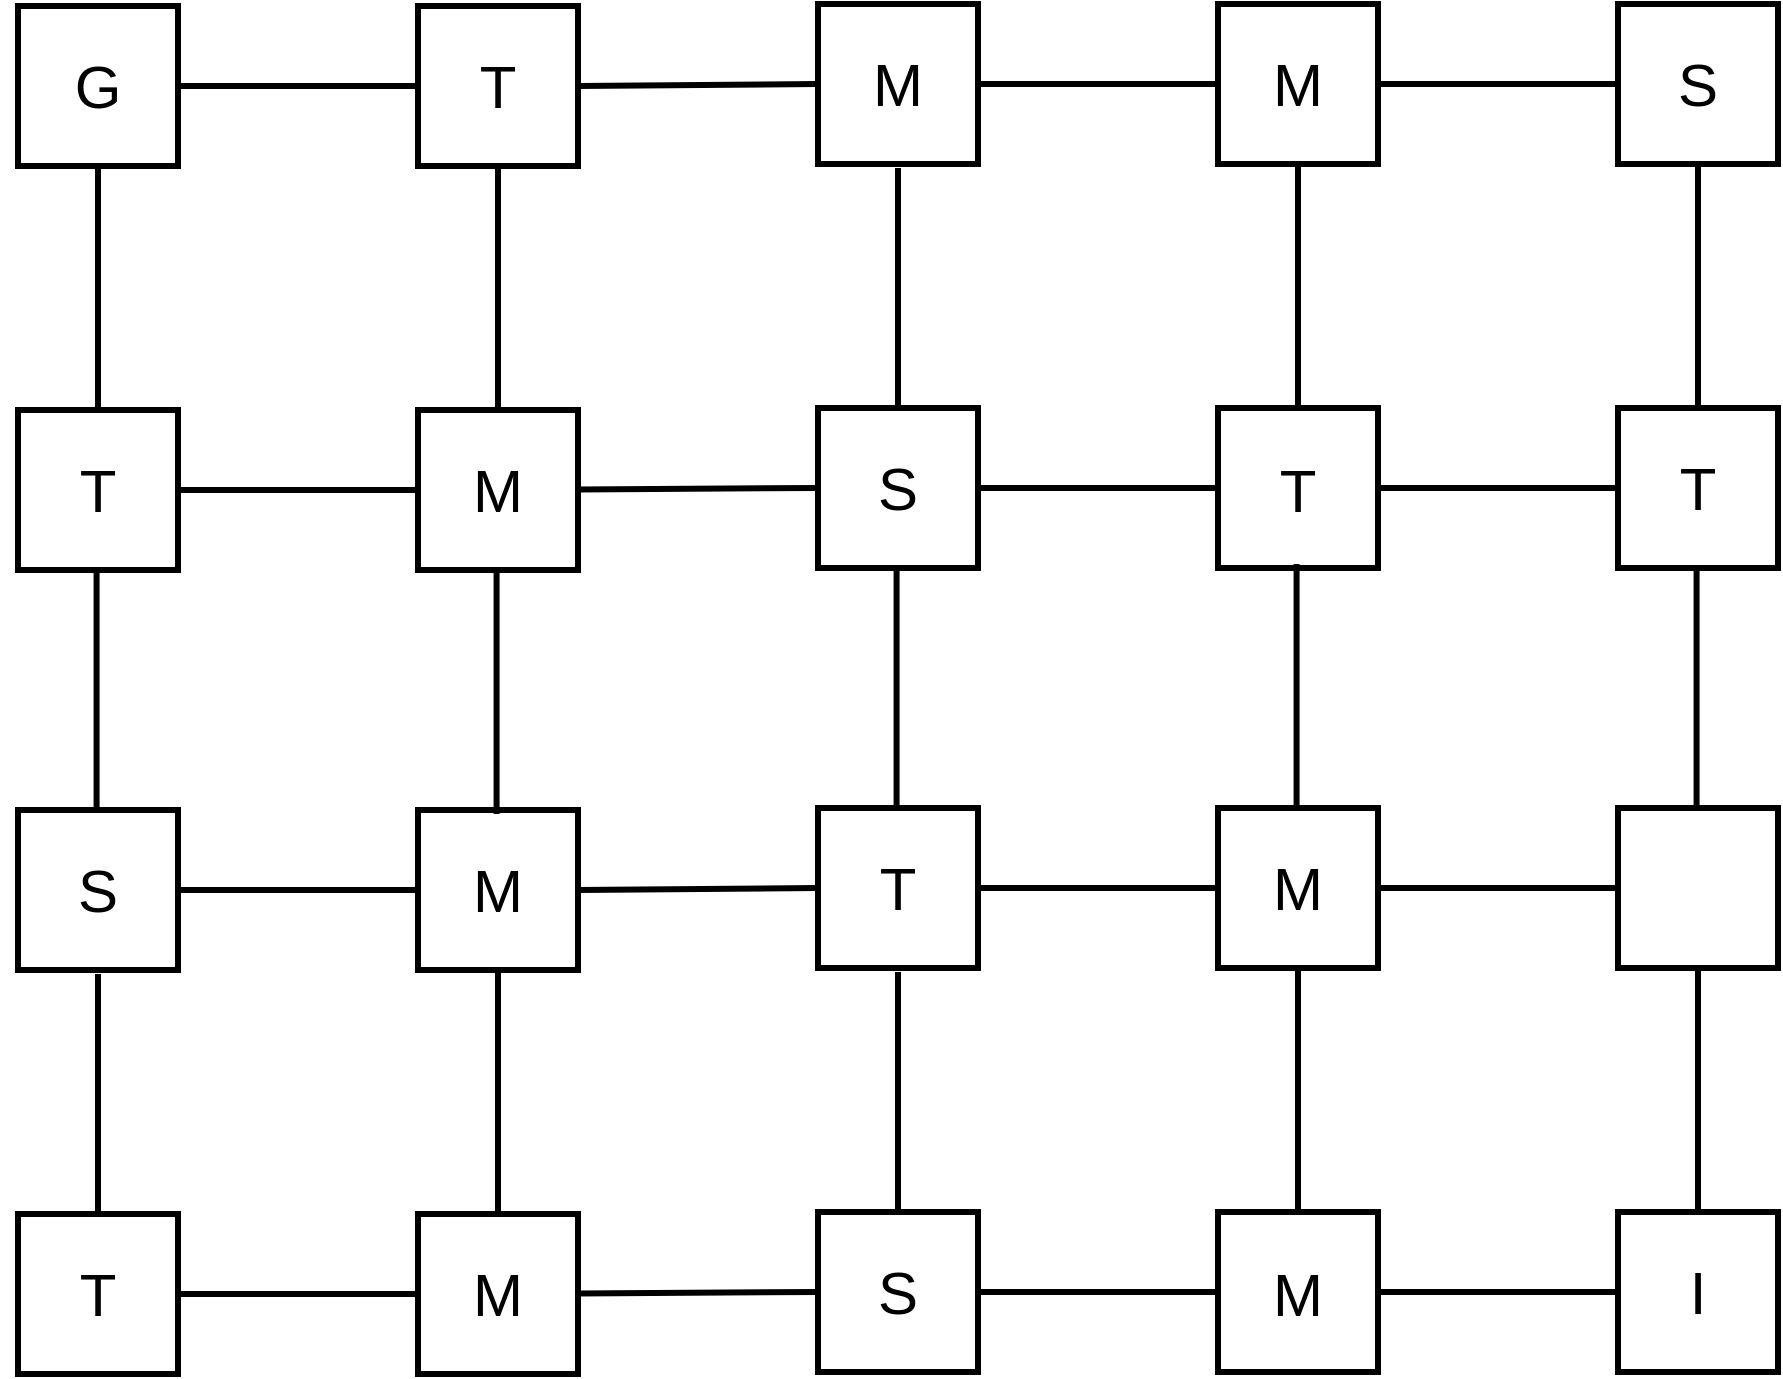 <mxfile version="16.6.4" type="device"><diagram id="jFLq_dCppHrUt6nI-t3W" name="Page-1"><mxGraphModel dx="2409" dy="631" grid="1" gridSize="10" guides="1" tooltips="1" connect="1" arrows="1" fold="1" page="1" pageScale="1" pageWidth="1169" pageHeight="827" math="0" shadow="0"><root><mxCell id="0"/><mxCell id="1" parent="0"/><mxCell id="uPyUhLZaUQAfjXMKf5Qf-19" style="edgeStyle=none;rounded=0;orthogonalLoop=1;jettySize=auto;html=1;entryX=0;entryY=0.5;entryDx=0;entryDy=0;fontSize=30;endArrow=blockThin;endFill=1;strokeColor=default;strokeWidth=3;" edge="1" parent="1" source="uPyUhLZaUQAfjXMKf5Qf-14" target="uPyUhLZaUQAfjXMKf5Qf-4"><mxGeometry relative="1" as="geometry"/></mxCell><mxCell id="uPyUhLZaUQAfjXMKf5Qf-17" style="edgeStyle=none;rounded=0;orthogonalLoop=1;jettySize=auto;html=1;entryX=0;entryY=0.5;entryDx=0;entryDy=0;fontSize=30;endArrow=blockThin;endFill=1;strokeColor=default;strokeWidth=3;" edge="1" parent="1" source="uPyUhLZaUQAfjXMKf5Qf-2" target="uPyUhLZaUQAfjXMKf5Qf-11"><mxGeometry relative="1" as="geometry"/></mxCell><mxCell id="uPyUhLZaUQAfjXMKf5Qf-18" style="edgeStyle=none;rounded=0;orthogonalLoop=1;jettySize=auto;html=1;entryX=0;entryY=0.5;entryDx=0;entryDy=0;fontSize=30;endArrow=blockThin;endFill=1;strokeColor=default;strokeWidth=3;" edge="1" parent="1" source="uPyUhLZaUQAfjXMKf5Qf-1" target="uPyUhLZaUQAfjXMKf5Qf-12"><mxGeometry relative="1" as="geometry"/></mxCell><mxCell id="uPyUhLZaUQAfjXMKf5Qf-1" value="" style="whiteSpace=wrap;html=1;aspect=fixed;strokeWidth=3;" vertex="1" parent="1"><mxGeometry x="400" y="118" width="80" height="80" as="geometry"/></mxCell><mxCell id="uPyUhLZaUQAfjXMKf5Qf-2" value="" style="whiteSpace=wrap;html=1;aspect=fixed;strokeWidth=3;" vertex="1" parent="1"><mxGeometry x="600" y="118" width="80" height="80" as="geometry"/></mxCell><mxCell id="uPyUhLZaUQAfjXMKf5Qf-3" value="" style="whiteSpace=wrap;html=1;aspect=fixed;strokeWidth=3;" vertex="1" parent="1"><mxGeometry x="200" y="118" width="80" height="80" as="geometry"/></mxCell><mxCell id="uPyUhLZaUQAfjXMKf5Qf-20" style="edgeStyle=none;rounded=0;orthogonalLoop=1;jettySize=auto;html=1;fontSize=30;endArrow=blockThin;endFill=1;strokeColor=default;strokeWidth=3;startSize=9;entryX=0;entryY=0.5;entryDx=0;entryDy=0;" edge="1" parent="1" source="uPyUhLZaUQAfjXMKf5Qf-4" target="uPyUhLZaUQAfjXMKf5Qf-6"><mxGeometry relative="1" as="geometry"><mxPoint x="190" y="360" as="targetPoint"/></mxGeometry></mxCell><mxCell id="uPyUhLZaUQAfjXMKf5Qf-4" value="" style="whiteSpace=wrap;html=1;aspect=fixed;strokeWidth=3;" vertex="1" parent="1"><mxGeometry x="400" y="320" width="80" height="80" as="geometry"/></mxCell><mxCell id="uPyUhLZaUQAfjXMKf5Qf-5" value="" style="whiteSpace=wrap;html=1;aspect=fixed;strokeWidth=3;" vertex="1" parent="1"><mxGeometry x="600" y="320" width="80" height="80" as="geometry"/></mxCell><mxCell id="uPyUhLZaUQAfjXMKf5Qf-6" value="" style="whiteSpace=wrap;html=1;aspect=fixed;strokeWidth=3;" vertex="1" parent="1"><mxGeometry x="200" y="320" width="80" height="80" as="geometry"/></mxCell><mxCell id="uPyUhLZaUQAfjXMKf5Qf-10" value="&lt;font style=&quot;font-size: 30px&quot;&gt;S&lt;/font&gt;" style="text;html=1;strokeColor=none;fillColor=none;align=center;verticalAlign=middle;whiteSpace=wrap;rounded=0;strokeWidth=3;" vertex="1" parent="1"><mxGeometry x="610" y="143" width="60" height="30" as="geometry"/></mxCell><mxCell id="uPyUhLZaUQAfjXMKf5Qf-11" value="&lt;font style=&quot;font-size: 30px&quot;&gt;M&lt;/font&gt;" style="text;html=1;strokeColor=none;fillColor=none;align=center;verticalAlign=middle;whiteSpace=wrap;rounded=0;strokeWidth=3;" vertex="1" parent="1"><mxGeometry x="410" y="143" width="60" height="30" as="geometry"/></mxCell><mxCell id="uPyUhLZaUQAfjXMKf5Qf-12" value="&lt;font style=&quot;font-size: 30px&quot;&gt;M&lt;/font&gt;" style="text;html=1;strokeColor=none;fillColor=none;align=center;verticalAlign=middle;whiteSpace=wrap;rounded=0;strokeWidth=3;" vertex="1" parent="1"><mxGeometry x="210" y="143" width="60" height="30" as="geometry"/></mxCell><mxCell id="uPyUhLZaUQAfjXMKf5Qf-14" value="&lt;font style=&quot;font-size: 30px&quot;&gt;T&lt;/font&gt;" style="text;html=1;strokeColor=none;fillColor=none;align=center;verticalAlign=middle;whiteSpace=wrap;rounded=0;strokeWidth=3;" vertex="1" parent="1"><mxGeometry x="610" y="345" width="60" height="30" as="geometry"/></mxCell><mxCell id="uPyUhLZaUQAfjXMKf5Qf-27" value="" style="endArrow=none;html=1;rounded=0;fontSize=30;startSize=9;strokeColor=default;strokeWidth=3;exitX=0.5;exitY=0;exitDx=0;exitDy=0;" edge="1" parent="1" source="uPyUhLZaUQAfjXMKf5Qf-6"><mxGeometry width="50" height="50" relative="1" as="geometry"><mxPoint x="240" y="310" as="sourcePoint"/><mxPoint x="240" y="200" as="targetPoint"/></mxGeometry></mxCell><mxCell id="uPyUhLZaUQAfjXMKf5Qf-28" value="" style="endArrow=none;html=1;rounded=0;fontSize=30;startSize=9;strokeColor=default;strokeWidth=3;entryX=0.5;entryY=1;entryDx=0;entryDy=0;exitX=0.5;exitY=0;exitDx=0;exitDy=0;" edge="1" parent="1" source="uPyUhLZaUQAfjXMKf5Qf-4" target="uPyUhLZaUQAfjXMKf5Qf-1"><mxGeometry width="50" height="50" relative="1" as="geometry"><mxPoint x="440" y="310" as="sourcePoint"/><mxPoint x="480" y="240" as="targetPoint"/></mxGeometry></mxCell><mxCell id="uPyUhLZaUQAfjXMKf5Qf-29" value="" style="endArrow=none;html=1;rounded=0;fontSize=30;startSize=9;strokeColor=default;strokeWidth=3;entryX=0.5;entryY=1;entryDx=0;entryDy=0;exitX=0.5;exitY=0;exitDx=0;exitDy=0;" edge="1" parent="1" source="uPyUhLZaUQAfjXMKf5Qf-5" target="uPyUhLZaUQAfjXMKf5Qf-2"><mxGeometry width="50" height="50" relative="1" as="geometry"><mxPoint x="620" y="300" as="sourcePoint"/><mxPoint x="670" y="250" as="targetPoint"/></mxGeometry></mxCell><mxCell id="uPyUhLZaUQAfjXMKf5Qf-30" style="endArrow=none;html=1;fontFamily=Helvetica;fontSize=30;fontColor=rgb(0, 0, 0);align=center;endFill=1;strokeColor=rgb(0, 0, 0);strokeWidth=3;" edge="1" parent="1" source="uPyUhLZaUQAfjXMKf5Qf-31" target="uPyUhLZaUQAfjXMKf5Qf-37"><mxGeometry relative="1" as="geometry"/></mxCell><mxCell id="uPyUhLZaUQAfjXMKf5Qf-31" value="" style="whiteSpace=wrap;html=1;aspect=fixed;strokeWidth=3;" vertex="1" parent="1"><mxGeometry y="119" width="80" height="80" as="geometry"/></mxCell><mxCell id="uPyUhLZaUQAfjXMKf5Qf-32" value="" style="whiteSpace=wrap;html=1;aspect=fixed;strokeWidth=3;" vertex="1" parent="1"><mxGeometry x="-200" y="119" width="80" height="80" as="geometry"/></mxCell><mxCell id="uPyUhLZaUQAfjXMKf5Qf-33" style="edgeStyle=none;rounded=0;orthogonalLoop=1;jettySize=auto;html=1;fontSize=30;endArrow=blockThin;endFill=1;strokeColor=default;strokeWidth=3;startSize=9;entryX=0;entryY=0.5;entryDx=0;entryDy=0;" edge="1" parent="1" source="uPyUhLZaUQAfjXMKf5Qf-34" target="uPyUhLZaUQAfjXMKf5Qf-35"><mxGeometry relative="1" as="geometry"><mxPoint x="-210" y="361" as="targetPoint"/></mxGeometry></mxCell><mxCell id="uPyUhLZaUQAfjXMKf5Qf-34" value="" style="whiteSpace=wrap;html=1;aspect=fixed;strokeWidth=3;" vertex="1" parent="1"><mxGeometry y="321" width="80" height="80" as="geometry"/></mxCell><mxCell id="uPyUhLZaUQAfjXMKf5Qf-35" value="" style="whiteSpace=wrap;html=1;aspect=fixed;strokeWidth=3;" vertex="1" parent="1"><mxGeometry x="-200" y="321" width="80" height="80" as="geometry"/></mxCell><mxCell id="uPyUhLZaUQAfjXMKf5Qf-36" value="&lt;font style=&quot;font-size: 30px&quot;&gt;T&lt;/font&gt;" style="text;html=1;strokeColor=none;fillColor=none;align=center;verticalAlign=middle;whiteSpace=wrap;rounded=0;strokeWidth=3;" vertex="1" parent="1"><mxGeometry x="10" y="144" width="60" height="30" as="geometry"/></mxCell><mxCell id="uPyUhLZaUQAfjXMKf5Qf-37" value="&lt;font style=&quot;font-size: 30px&quot;&gt;G&lt;/font&gt;" style="text;html=1;strokeColor=none;fillColor=none;align=center;verticalAlign=middle;whiteSpace=wrap;rounded=0;strokeWidth=3;" vertex="1" parent="1"><mxGeometry x="-190" y="144" width="60" height="30" as="geometry"/></mxCell><mxCell id="uPyUhLZaUQAfjXMKf5Qf-39" value="" style="endArrow=none;html=1;rounded=0;fontSize=30;startSize=9;strokeColor=default;strokeWidth=3;entryX=0.5;entryY=1;entryDx=0;entryDy=0;exitX=0.5;exitY=0;exitDx=0;exitDy=0;" edge="1" parent="1" source="uPyUhLZaUQAfjXMKf5Qf-34" target="uPyUhLZaUQAfjXMKf5Qf-31"><mxGeometry width="50" height="50" relative="1" as="geometry"><mxPoint x="40" y="311" as="sourcePoint"/><mxPoint x="80" y="241" as="targetPoint"/></mxGeometry></mxCell><mxCell id="uPyUhLZaUQAfjXMKf5Qf-42" value="" style="endArrow=none;html=1;rounded=0;fontSize=30;startSize=9;strokeColor=default;strokeWidth=3;entryX=0;entryY=0.5;entryDx=0;entryDy=0;exitX=1;exitY=0.5;exitDx=0;exitDy=0;" edge="1" parent="1" source="uPyUhLZaUQAfjXMKf5Qf-31" target="uPyUhLZaUQAfjXMKf5Qf-3"><mxGeometry width="50" height="50" relative="1" as="geometry"><mxPoint x="130" y="210" as="sourcePoint"/><mxPoint x="180" y="160" as="targetPoint"/></mxGeometry></mxCell><mxCell id="uPyUhLZaUQAfjXMKf5Qf-43" value="" style="endArrow=none;html=1;rounded=0;fontSize=30;startSize=9;strokeColor=default;strokeWidth=3;entryX=0;entryY=0.5;entryDx=0;entryDy=0;" edge="1" parent="1" source="uPyUhLZaUQAfjXMKf5Qf-34" target="uPyUhLZaUQAfjXMKf5Qf-6"><mxGeometry width="50" height="50" relative="1" as="geometry"><mxPoint x="80" y="411" as="sourcePoint"/><mxPoint x="190" y="361" as="targetPoint"/></mxGeometry></mxCell><mxCell id="uPyUhLZaUQAfjXMKf5Qf-52" value="&lt;font style=&quot;font-size: 30px&quot;&gt;T&lt;/font&gt;" style="text;html=1;strokeColor=none;fillColor=none;align=center;verticalAlign=middle;whiteSpace=wrap;rounded=0;strokeWidth=3;" vertex="1" parent="1"><mxGeometry x="410" y="346" width="60" height="30" as="geometry"/></mxCell><mxCell id="uPyUhLZaUQAfjXMKf5Qf-53" value="&lt;font style=&quot;font-size: 30px&quot;&gt;S&lt;/font&gt;" style="text;html=1;strokeColor=none;fillColor=none;align=center;verticalAlign=middle;whiteSpace=wrap;rounded=0;strokeWidth=3;" vertex="1" parent="1"><mxGeometry x="210" y="345" width="60" height="30" as="geometry"/></mxCell><mxCell id="uPyUhLZaUQAfjXMKf5Qf-54" value="&lt;font style=&quot;font-size: 30px&quot;&gt;M&lt;/font&gt;" style="text;html=1;strokeColor=none;fillColor=none;align=center;verticalAlign=middle;whiteSpace=wrap;rounded=0;strokeWidth=3;" vertex="1" parent="1"><mxGeometry x="10" y="346" width="60" height="30" as="geometry"/></mxCell><mxCell id="uPyUhLZaUQAfjXMKf5Qf-55" value="&lt;font style=&quot;font-size: 30px&quot;&gt;T&lt;/font&gt;" style="text;html=1;strokeColor=none;fillColor=none;align=center;verticalAlign=middle;whiteSpace=wrap;rounded=0;strokeWidth=3;" vertex="1" parent="1"><mxGeometry x="-190" y="346" width="60" height="30" as="geometry"/></mxCell><mxCell id="uPyUhLZaUQAfjXMKf5Qf-56" style="edgeStyle=none;rounded=0;orthogonalLoop=1;jettySize=auto;html=1;entryX=0;entryY=0.5;entryDx=0;entryDy=0;fontSize=30;endArrow=blockThin;endFill=1;strokeColor=default;strokeWidth=3;" edge="1" parent="1" source="uPyUhLZaUQAfjXMKf5Qf-69" target="uPyUhLZaUQAfjXMKf5Qf-63"><mxGeometry relative="1" as="geometry"/></mxCell><mxCell id="uPyUhLZaUQAfjXMKf5Qf-57" style="edgeStyle=none;rounded=0;orthogonalLoop=1;jettySize=auto;html=1;entryX=0;entryY=0.5;entryDx=0;entryDy=0;fontSize=30;endArrow=blockThin;endFill=1;strokeColor=default;strokeWidth=3;" edge="1" parent="1" source="uPyUhLZaUQAfjXMKf5Qf-60" target="uPyUhLZaUQAfjXMKf5Qf-67"><mxGeometry relative="1" as="geometry"/></mxCell><mxCell id="uPyUhLZaUQAfjXMKf5Qf-58" style="edgeStyle=none;rounded=0;orthogonalLoop=1;jettySize=auto;html=1;entryX=0;entryY=0.5;entryDx=0;entryDy=0;fontSize=30;endArrow=blockThin;endFill=1;strokeColor=default;strokeWidth=3;" edge="1" parent="1" source="uPyUhLZaUQAfjXMKf5Qf-59" target="uPyUhLZaUQAfjXMKf5Qf-68"><mxGeometry relative="1" as="geometry"/></mxCell><mxCell id="uPyUhLZaUQAfjXMKf5Qf-59" value="" style="whiteSpace=wrap;html=1;aspect=fixed;strokeWidth=3;" vertex="1" parent="1"><mxGeometry x="400" y="520" width="80" height="80" as="geometry"/></mxCell><mxCell id="uPyUhLZaUQAfjXMKf5Qf-60" value="" style="whiteSpace=wrap;html=1;aspect=fixed;strokeWidth=3;" vertex="1" parent="1"><mxGeometry x="600" y="520" width="80" height="80" as="geometry"/></mxCell><mxCell id="uPyUhLZaUQAfjXMKf5Qf-61" value="" style="whiteSpace=wrap;html=1;aspect=fixed;strokeWidth=3;" vertex="1" parent="1"><mxGeometry x="200" y="520" width="80" height="80" as="geometry"/></mxCell><mxCell id="uPyUhLZaUQAfjXMKf5Qf-62" style="edgeStyle=none;rounded=0;orthogonalLoop=1;jettySize=auto;html=1;fontSize=30;endArrow=blockThin;endFill=1;strokeColor=default;strokeWidth=3;startSize=9;entryX=0;entryY=0.5;entryDx=0;entryDy=0;" edge="1" parent="1" source="uPyUhLZaUQAfjXMKf5Qf-63" target="uPyUhLZaUQAfjXMKf5Qf-65"><mxGeometry relative="1" as="geometry"><mxPoint x="190" y="762" as="targetPoint"/></mxGeometry></mxCell><mxCell id="uPyUhLZaUQAfjXMKf5Qf-63" value="" style="whiteSpace=wrap;html=1;aspect=fixed;strokeWidth=3;" vertex="1" parent="1"><mxGeometry x="400" y="722" width="80" height="80" as="geometry"/></mxCell><mxCell id="uPyUhLZaUQAfjXMKf5Qf-64" value="" style="whiteSpace=wrap;html=1;aspect=fixed;strokeWidth=3;" vertex="1" parent="1"><mxGeometry x="600" y="722" width="80" height="80" as="geometry"/></mxCell><mxCell id="uPyUhLZaUQAfjXMKf5Qf-65" value="" style="whiteSpace=wrap;html=1;aspect=fixed;strokeWidth=3;" vertex="1" parent="1"><mxGeometry x="200" y="722" width="80" height="80" as="geometry"/></mxCell><mxCell id="uPyUhLZaUQAfjXMKf5Qf-67" value="&lt;font style=&quot;font-size: 30px&quot;&gt;M&lt;/font&gt;" style="text;html=1;strokeColor=none;fillColor=none;align=center;verticalAlign=middle;whiteSpace=wrap;rounded=0;strokeWidth=3;" vertex="1" parent="1"><mxGeometry x="410" y="545" width="60" height="30" as="geometry"/></mxCell><mxCell id="uPyUhLZaUQAfjXMKf5Qf-68" value="&lt;font style=&quot;font-size: 30px&quot;&gt;T&lt;/font&gt;" style="text;html=1;strokeColor=none;fillColor=none;align=center;verticalAlign=middle;whiteSpace=wrap;rounded=0;strokeWidth=3;" vertex="1" parent="1"><mxGeometry x="210" y="545" width="60" height="30" as="geometry"/></mxCell><mxCell id="uPyUhLZaUQAfjXMKf5Qf-69" value="&lt;font style=&quot;font-size: 30px&quot;&gt;I&lt;/font&gt;" style="text;html=1;strokeColor=none;fillColor=none;align=center;verticalAlign=middle;whiteSpace=wrap;rounded=0;strokeWidth=3;" vertex="1" parent="1"><mxGeometry x="610" y="747" width="60" height="30" as="geometry"/></mxCell><mxCell id="uPyUhLZaUQAfjXMKf5Qf-70" value="" style="endArrow=none;html=1;rounded=0;fontSize=30;startSize=9;strokeColor=default;strokeWidth=3;exitX=0.5;exitY=0;exitDx=0;exitDy=0;" edge="1" parent="1" source="uPyUhLZaUQAfjXMKf5Qf-65"><mxGeometry width="50" height="50" relative="1" as="geometry"><mxPoint x="240" y="712" as="sourcePoint"/><mxPoint x="240" y="602" as="targetPoint"/></mxGeometry></mxCell><mxCell id="uPyUhLZaUQAfjXMKf5Qf-71" value="" style="endArrow=none;html=1;rounded=0;fontSize=30;startSize=9;strokeColor=default;strokeWidth=3;entryX=0.5;entryY=1;entryDx=0;entryDy=0;exitX=0.5;exitY=0;exitDx=0;exitDy=0;" edge="1" parent="1" source="uPyUhLZaUQAfjXMKf5Qf-63" target="uPyUhLZaUQAfjXMKf5Qf-59"><mxGeometry width="50" height="50" relative="1" as="geometry"><mxPoint x="440" y="712" as="sourcePoint"/><mxPoint x="480" y="642" as="targetPoint"/></mxGeometry></mxCell><mxCell id="uPyUhLZaUQAfjXMKf5Qf-72" value="" style="endArrow=none;html=1;rounded=0;fontSize=30;startSize=9;strokeColor=default;strokeWidth=3;entryX=0.5;entryY=1;entryDx=0;entryDy=0;exitX=0.5;exitY=0;exitDx=0;exitDy=0;" edge="1" parent="1" source="uPyUhLZaUQAfjXMKf5Qf-64" target="uPyUhLZaUQAfjXMKf5Qf-60"><mxGeometry width="50" height="50" relative="1" as="geometry"><mxPoint x="620" y="702" as="sourcePoint"/><mxPoint x="670" y="652" as="targetPoint"/></mxGeometry></mxCell><mxCell id="uPyUhLZaUQAfjXMKf5Qf-73" style="endArrow=none;html=1;fontFamily=Helvetica;fontSize=30;fontColor=rgb(0, 0, 0);align=center;endFill=1;strokeColor=rgb(0, 0, 0);strokeWidth=3;" edge="1" parent="1" source="uPyUhLZaUQAfjXMKf5Qf-74" target="uPyUhLZaUQAfjXMKf5Qf-80"><mxGeometry relative="1" as="geometry"/></mxCell><mxCell id="uPyUhLZaUQAfjXMKf5Qf-74" value="" style="whiteSpace=wrap;html=1;aspect=fixed;strokeWidth=3;" vertex="1" parent="1"><mxGeometry y="521" width="80" height="80" as="geometry"/></mxCell><mxCell id="uPyUhLZaUQAfjXMKf5Qf-75" value="" style="whiteSpace=wrap;html=1;aspect=fixed;strokeWidth=3;" vertex="1" parent="1"><mxGeometry x="-200" y="521" width="80" height="80" as="geometry"/></mxCell><mxCell id="uPyUhLZaUQAfjXMKf5Qf-76" style="edgeStyle=none;rounded=0;orthogonalLoop=1;jettySize=auto;html=1;fontSize=30;endArrow=blockThin;endFill=1;strokeColor=default;strokeWidth=3;startSize=9;entryX=0;entryY=0.5;entryDx=0;entryDy=0;" edge="1" parent="1" source="uPyUhLZaUQAfjXMKf5Qf-77" target="uPyUhLZaUQAfjXMKf5Qf-78"><mxGeometry relative="1" as="geometry"><mxPoint x="-210" y="763" as="targetPoint"/></mxGeometry></mxCell><mxCell id="uPyUhLZaUQAfjXMKf5Qf-77" value="" style="whiteSpace=wrap;html=1;aspect=fixed;strokeWidth=3;" vertex="1" parent="1"><mxGeometry y="723" width="80" height="80" as="geometry"/></mxCell><mxCell id="uPyUhLZaUQAfjXMKf5Qf-78" value="" style="whiteSpace=wrap;html=1;aspect=fixed;strokeWidth=3;" vertex="1" parent="1"><mxGeometry x="-200" y="723" width="80" height="80" as="geometry"/></mxCell><mxCell id="uPyUhLZaUQAfjXMKf5Qf-79" value="&lt;font style=&quot;font-size: 30px&quot;&gt;M&lt;/font&gt;" style="text;html=1;strokeColor=none;fillColor=none;align=center;verticalAlign=middle;whiteSpace=wrap;rounded=0;strokeWidth=3;" vertex="1" parent="1"><mxGeometry x="10" y="546" width="60" height="30" as="geometry"/></mxCell><mxCell id="uPyUhLZaUQAfjXMKf5Qf-80" value="&lt;font style=&quot;font-size: 30px&quot;&gt;S&lt;/font&gt;" style="text;html=1;strokeColor=none;fillColor=none;align=center;verticalAlign=middle;whiteSpace=wrap;rounded=0;strokeWidth=3;" vertex="1" parent="1"><mxGeometry x="-190" y="546" width="60" height="30" as="geometry"/></mxCell><mxCell id="uPyUhLZaUQAfjXMKf5Qf-81" value="" style="endArrow=none;html=1;rounded=0;fontSize=30;startSize=9;strokeColor=default;strokeWidth=3;exitX=0.5;exitY=0;exitDx=0;exitDy=0;" edge="1" parent="1" source="uPyUhLZaUQAfjXMKf5Qf-78"><mxGeometry width="50" height="50" relative="1" as="geometry"><mxPoint x="-160" y="713" as="sourcePoint"/><mxPoint x="-160" y="603" as="targetPoint"/></mxGeometry></mxCell><mxCell id="uPyUhLZaUQAfjXMKf5Qf-82" value="" style="endArrow=none;html=1;rounded=0;fontSize=30;startSize=9;strokeColor=default;strokeWidth=3;entryX=0.5;entryY=1;entryDx=0;entryDy=0;exitX=0.5;exitY=0;exitDx=0;exitDy=0;" edge="1" parent="1" source="uPyUhLZaUQAfjXMKf5Qf-77" target="uPyUhLZaUQAfjXMKf5Qf-74"><mxGeometry width="50" height="50" relative="1" as="geometry"><mxPoint x="40" y="713" as="sourcePoint"/><mxPoint x="80" y="643" as="targetPoint"/></mxGeometry></mxCell><mxCell id="uPyUhLZaUQAfjXMKf5Qf-83" value="" style="endArrow=none;html=1;rounded=0;fontSize=30;startSize=9;strokeColor=default;strokeWidth=3;entryX=0;entryY=0.5;entryDx=0;entryDy=0;exitX=1;exitY=0.5;exitDx=0;exitDy=0;" edge="1" parent="1" source="uPyUhLZaUQAfjXMKf5Qf-74" target="uPyUhLZaUQAfjXMKf5Qf-61"><mxGeometry width="50" height="50" relative="1" as="geometry"><mxPoint x="130" y="612" as="sourcePoint"/><mxPoint x="180" y="562" as="targetPoint"/></mxGeometry></mxCell><mxCell id="uPyUhLZaUQAfjXMKf5Qf-84" value="" style="endArrow=none;html=1;rounded=0;fontSize=30;startSize=9;strokeColor=default;strokeWidth=3;entryX=0;entryY=0.5;entryDx=0;entryDy=0;" edge="1" parent="1" source="uPyUhLZaUQAfjXMKf5Qf-77" target="uPyUhLZaUQAfjXMKf5Qf-65"><mxGeometry width="50" height="50" relative="1" as="geometry"><mxPoint x="80" y="813" as="sourcePoint"/><mxPoint x="190" y="763" as="targetPoint"/></mxGeometry></mxCell><mxCell id="uPyUhLZaUQAfjXMKf5Qf-93" value="&lt;font style=&quot;font-size: 30px&quot;&gt;M&lt;/font&gt;" style="text;html=1;strokeColor=none;fillColor=none;align=center;verticalAlign=middle;whiteSpace=wrap;rounded=0;strokeWidth=3;" vertex="1" parent="1"><mxGeometry x="410" y="748" width="60" height="30" as="geometry"/></mxCell><mxCell id="uPyUhLZaUQAfjXMKf5Qf-94" value="&lt;font style=&quot;font-size: 30px&quot;&gt;S&lt;/font&gt;" style="text;html=1;strokeColor=none;fillColor=none;align=center;verticalAlign=middle;whiteSpace=wrap;rounded=0;strokeWidth=3;" vertex="1" parent="1"><mxGeometry x="210" y="747" width="60" height="30" as="geometry"/></mxCell><mxCell id="uPyUhLZaUQAfjXMKf5Qf-95" value="&lt;font style=&quot;font-size: 30px&quot;&gt;M&lt;/font&gt;" style="text;html=1;strokeColor=none;fillColor=none;align=center;verticalAlign=middle;whiteSpace=wrap;rounded=0;strokeWidth=3;" vertex="1" parent="1"><mxGeometry x="10" y="748" width="60" height="30" as="geometry"/></mxCell><mxCell id="uPyUhLZaUQAfjXMKf5Qf-96" value="&lt;font style=&quot;font-size: 30px&quot;&gt;T&lt;/font&gt;" style="text;html=1;strokeColor=none;fillColor=none;align=center;verticalAlign=middle;whiteSpace=wrap;rounded=0;strokeWidth=3;" vertex="1" parent="1"><mxGeometry x="-190" y="748" width="60" height="30" as="geometry"/></mxCell><mxCell id="uPyUhLZaUQAfjXMKf5Qf-97" value="" style="endArrow=none;html=1;rounded=0;fontSize=30;startSize=9;strokeColor=default;strokeWidth=3;exitX=0.5;exitY=0;exitDx=0;exitDy=0;entryX=0.5;entryY=1;entryDx=0;entryDy=0;" edge="1" parent="1" source="uPyUhLZaUQAfjXMKf5Qf-35" target="uPyUhLZaUQAfjXMKf5Qf-32"><mxGeometry width="50" height="50" relative="1" as="geometry"><mxPoint x="-190" y="250" as="sourcePoint"/><mxPoint x="-140" y="200" as="targetPoint"/></mxGeometry></mxCell><mxCell id="uPyUhLZaUQAfjXMKf5Qf-98" value="" style="endArrow=none;html=1;rounded=0;fontSize=30;startSize=9;strokeColor=default;strokeWidth=3;exitX=0.5;exitY=0;exitDx=0;exitDy=0;entryX=0.5;entryY=1;entryDx=0;entryDy=0;" edge="1" parent="1"><mxGeometry width="50" height="50" relative="1" as="geometry"><mxPoint x="-160.71" y="522" as="sourcePoint"/><mxPoint x="-160.71" y="400" as="targetPoint"/></mxGeometry></mxCell><mxCell id="uPyUhLZaUQAfjXMKf5Qf-99" value="" style="endArrow=none;html=1;rounded=0;fontSize=30;startSize=9;strokeColor=default;strokeWidth=3;entryX=0.5;entryY=1;entryDx=0;entryDy=0;exitX=0.5;exitY=0;exitDx=0;exitDy=0;" edge="1" parent="1"><mxGeometry width="50" height="50" relative="1" as="geometry"><mxPoint x="639.29" y="521" as="sourcePoint"/><mxPoint x="639.29" y="399" as="targetPoint"/></mxGeometry></mxCell><mxCell id="uPyUhLZaUQAfjXMKf5Qf-100" value="" style="endArrow=none;html=1;rounded=0;fontSize=30;startSize=9;strokeColor=default;strokeWidth=3;entryX=0.5;entryY=1;entryDx=0;entryDy=0;exitX=0.5;exitY=0;exitDx=0;exitDy=0;" edge="1" parent="1"><mxGeometry width="50" height="50" relative="1" as="geometry"><mxPoint x="439.29" y="520" as="sourcePoint"/><mxPoint x="439.29" y="398" as="targetPoint"/></mxGeometry></mxCell><mxCell id="uPyUhLZaUQAfjXMKf5Qf-101" value="" style="endArrow=none;html=1;rounded=0;fontSize=30;startSize=9;strokeColor=default;strokeWidth=3;entryX=0.5;entryY=1;entryDx=0;entryDy=0;exitX=0.5;exitY=0;exitDx=0;exitDy=0;" edge="1" parent="1"><mxGeometry width="50" height="50" relative="1" as="geometry"><mxPoint x="239.29" y="521" as="sourcePoint"/><mxPoint x="239.29" y="399" as="targetPoint"/></mxGeometry></mxCell><mxCell id="uPyUhLZaUQAfjXMKf5Qf-102" value="" style="endArrow=none;html=1;rounded=0;fontSize=30;startSize=9;strokeColor=default;strokeWidth=3;entryX=0.5;entryY=1;entryDx=0;entryDy=0;exitX=0.5;exitY=0;exitDx=0;exitDy=0;" edge="1" parent="1"><mxGeometry width="50" height="50" relative="1" as="geometry"><mxPoint x="39.29" y="523" as="sourcePoint"/><mxPoint x="39.29" y="401" as="targetPoint"/></mxGeometry></mxCell></root></mxGraphModel></diagram></mxfile>